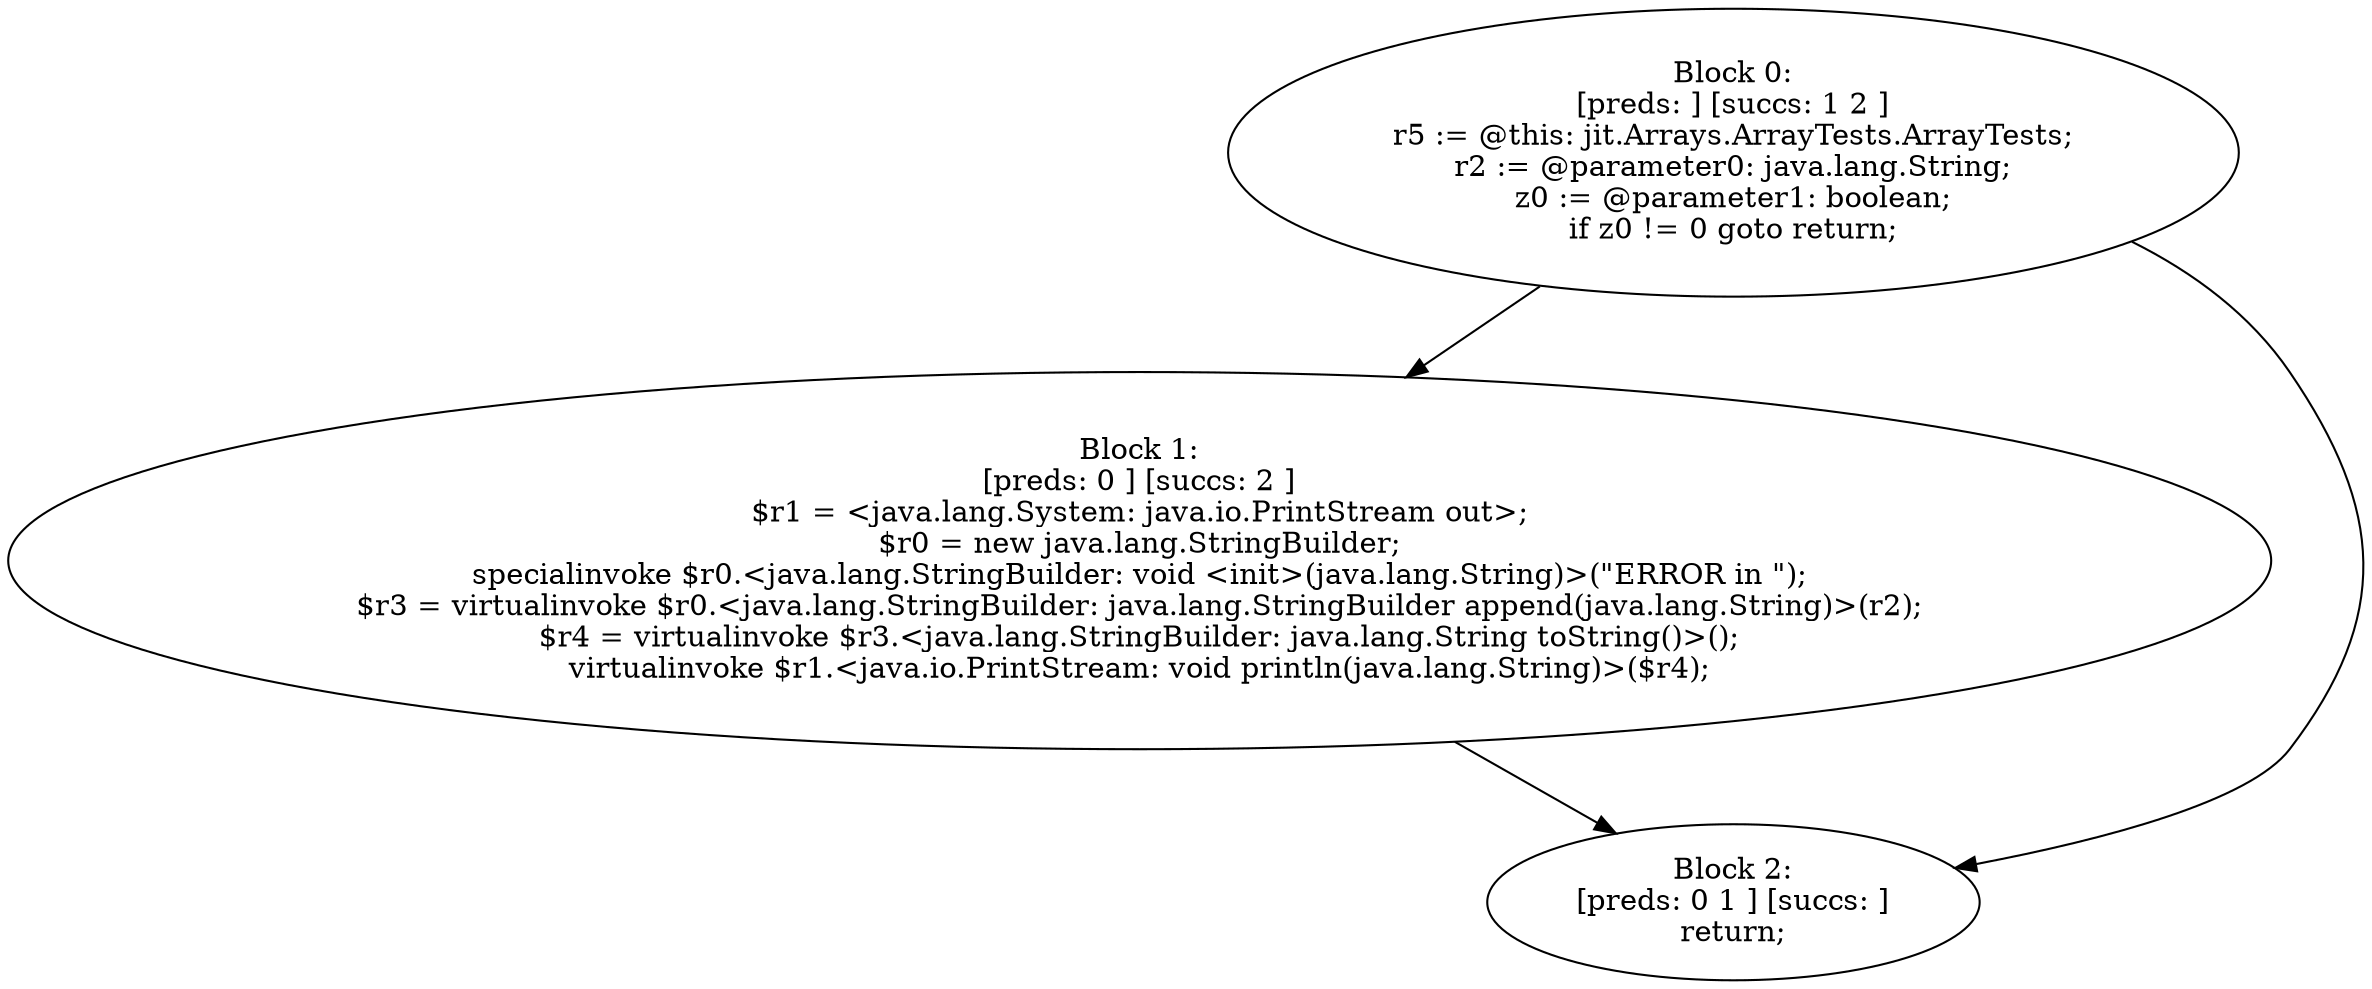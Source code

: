 digraph "unitGraph" {
    "Block 0:
[preds: ] [succs: 1 2 ]
r5 := @this: jit.Arrays.ArrayTests.ArrayTests;
r2 := @parameter0: java.lang.String;
z0 := @parameter1: boolean;
if z0 != 0 goto return;
"
    "Block 1:
[preds: 0 ] [succs: 2 ]
$r1 = <java.lang.System: java.io.PrintStream out>;
$r0 = new java.lang.StringBuilder;
specialinvoke $r0.<java.lang.StringBuilder: void <init>(java.lang.String)>(\"ERROR in \");
$r3 = virtualinvoke $r0.<java.lang.StringBuilder: java.lang.StringBuilder append(java.lang.String)>(r2);
$r4 = virtualinvoke $r3.<java.lang.StringBuilder: java.lang.String toString()>();
virtualinvoke $r1.<java.io.PrintStream: void println(java.lang.String)>($r4);
"
    "Block 2:
[preds: 0 1 ] [succs: ]
return;
"
    "Block 0:
[preds: ] [succs: 1 2 ]
r5 := @this: jit.Arrays.ArrayTests.ArrayTests;
r2 := @parameter0: java.lang.String;
z0 := @parameter1: boolean;
if z0 != 0 goto return;
"->"Block 1:
[preds: 0 ] [succs: 2 ]
$r1 = <java.lang.System: java.io.PrintStream out>;
$r0 = new java.lang.StringBuilder;
specialinvoke $r0.<java.lang.StringBuilder: void <init>(java.lang.String)>(\"ERROR in \");
$r3 = virtualinvoke $r0.<java.lang.StringBuilder: java.lang.StringBuilder append(java.lang.String)>(r2);
$r4 = virtualinvoke $r3.<java.lang.StringBuilder: java.lang.String toString()>();
virtualinvoke $r1.<java.io.PrintStream: void println(java.lang.String)>($r4);
";
    "Block 0:
[preds: ] [succs: 1 2 ]
r5 := @this: jit.Arrays.ArrayTests.ArrayTests;
r2 := @parameter0: java.lang.String;
z0 := @parameter1: boolean;
if z0 != 0 goto return;
"->"Block 2:
[preds: 0 1 ] [succs: ]
return;
";
    "Block 1:
[preds: 0 ] [succs: 2 ]
$r1 = <java.lang.System: java.io.PrintStream out>;
$r0 = new java.lang.StringBuilder;
specialinvoke $r0.<java.lang.StringBuilder: void <init>(java.lang.String)>(\"ERROR in \");
$r3 = virtualinvoke $r0.<java.lang.StringBuilder: java.lang.StringBuilder append(java.lang.String)>(r2);
$r4 = virtualinvoke $r3.<java.lang.StringBuilder: java.lang.String toString()>();
virtualinvoke $r1.<java.io.PrintStream: void println(java.lang.String)>($r4);
"->"Block 2:
[preds: 0 1 ] [succs: ]
return;
";
}
